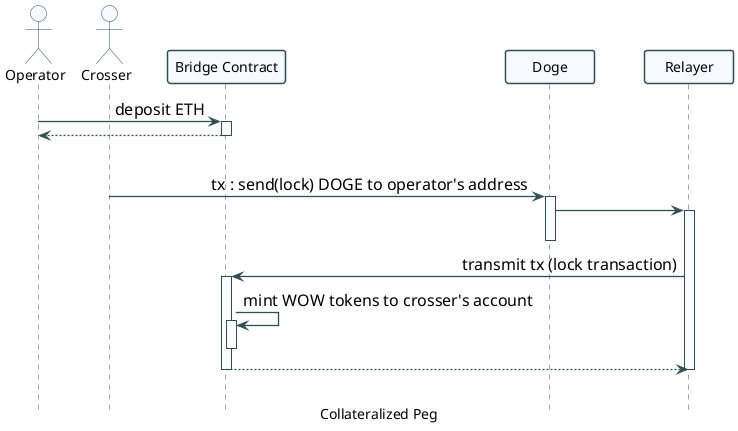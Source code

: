 @startuml

' Collateralized Peg
' https://arxiv.org/pdf/1908.03999.pdf

' https://plantuml.com/class-diagram
' https://plantuml.com/sequence-diagram
' https://plantuml-documentation.readthedocs.io/en/latest/formatting/all-skin-params.html
' https://plantuml-documentation.readthedocs.io/en/latest/formatting/all-skin-params.html#class
' https://plantuml.com/creole
' https://www.w3schools.com/colors/colors_names.asp

skinparam {
  'DefaultFontName Consolas
  DefaultFontName Monaco
  'DefaultFontName Lucida Console
  'DefaultMonospacedFontName Consolas
  'DefaultFontStyle bold
  
  BackgroundColor transparent
  PageMargin 10
  BoxPadding 100
  ParticipantPadding 20

  ArrowFontSize 16
  ArrowThickness 1
  MinClassWidth 75
  ClassFontStyle bold
  
  NoteBackgroundColor SeaShell
  NoteBorderColor transparent
  NoteShadowing false
}

skinparam Sequence{
  DividerBorderThickness 1.5
  ReferenceBorderThickness 1.5
  MessageAlignment right

  ArrowColor DarkSlateGray
  ArrowThickness 1.3
  LifeLineBorderColor DarkSlateGray
  LifeLineBorderThickness 1.3

  ActorBorderColor DarkSlateGray
  ActorBackgroundColor GhostWhite
  ParticipantBorderColor DarkSlateGray
  ParticipantBorderThickness 1.5
  ParticipantBackgroundColor GhostWhite

  BoxBackgroundColor transparent
  BoxBorderColor transparent
  
  GroupBorderThickness 1.3
  GroupBorderColor DarkBlue
  GroupBodyBackgroundColor Azure
}

skinparam Group{
  BorderThickness 1.3
  BorderShadowing true
}

hide Circle
hide Footbox
caption Collateralized Peg

actor Operator
actor Crosser 
participant "Bridge Contract" as Bridge
Participant "Doge"
Participant "Relayer"

Operator -> Bridge ++ : deposit ETH
  return

|||

Crosser -> Doge ++ : tx : send(lock) DOGE to operator's address
  Doge -> Relayer ++
    Doge --
    Bridge <- Relayer ++ : transmit tx (lock transaction)
      Bridge -> Bridge ++ : mint WOW tokens to crosser's account
      Bridge --
    Bridge --> Relayer --
  Relayer -- 


|||

@enduml